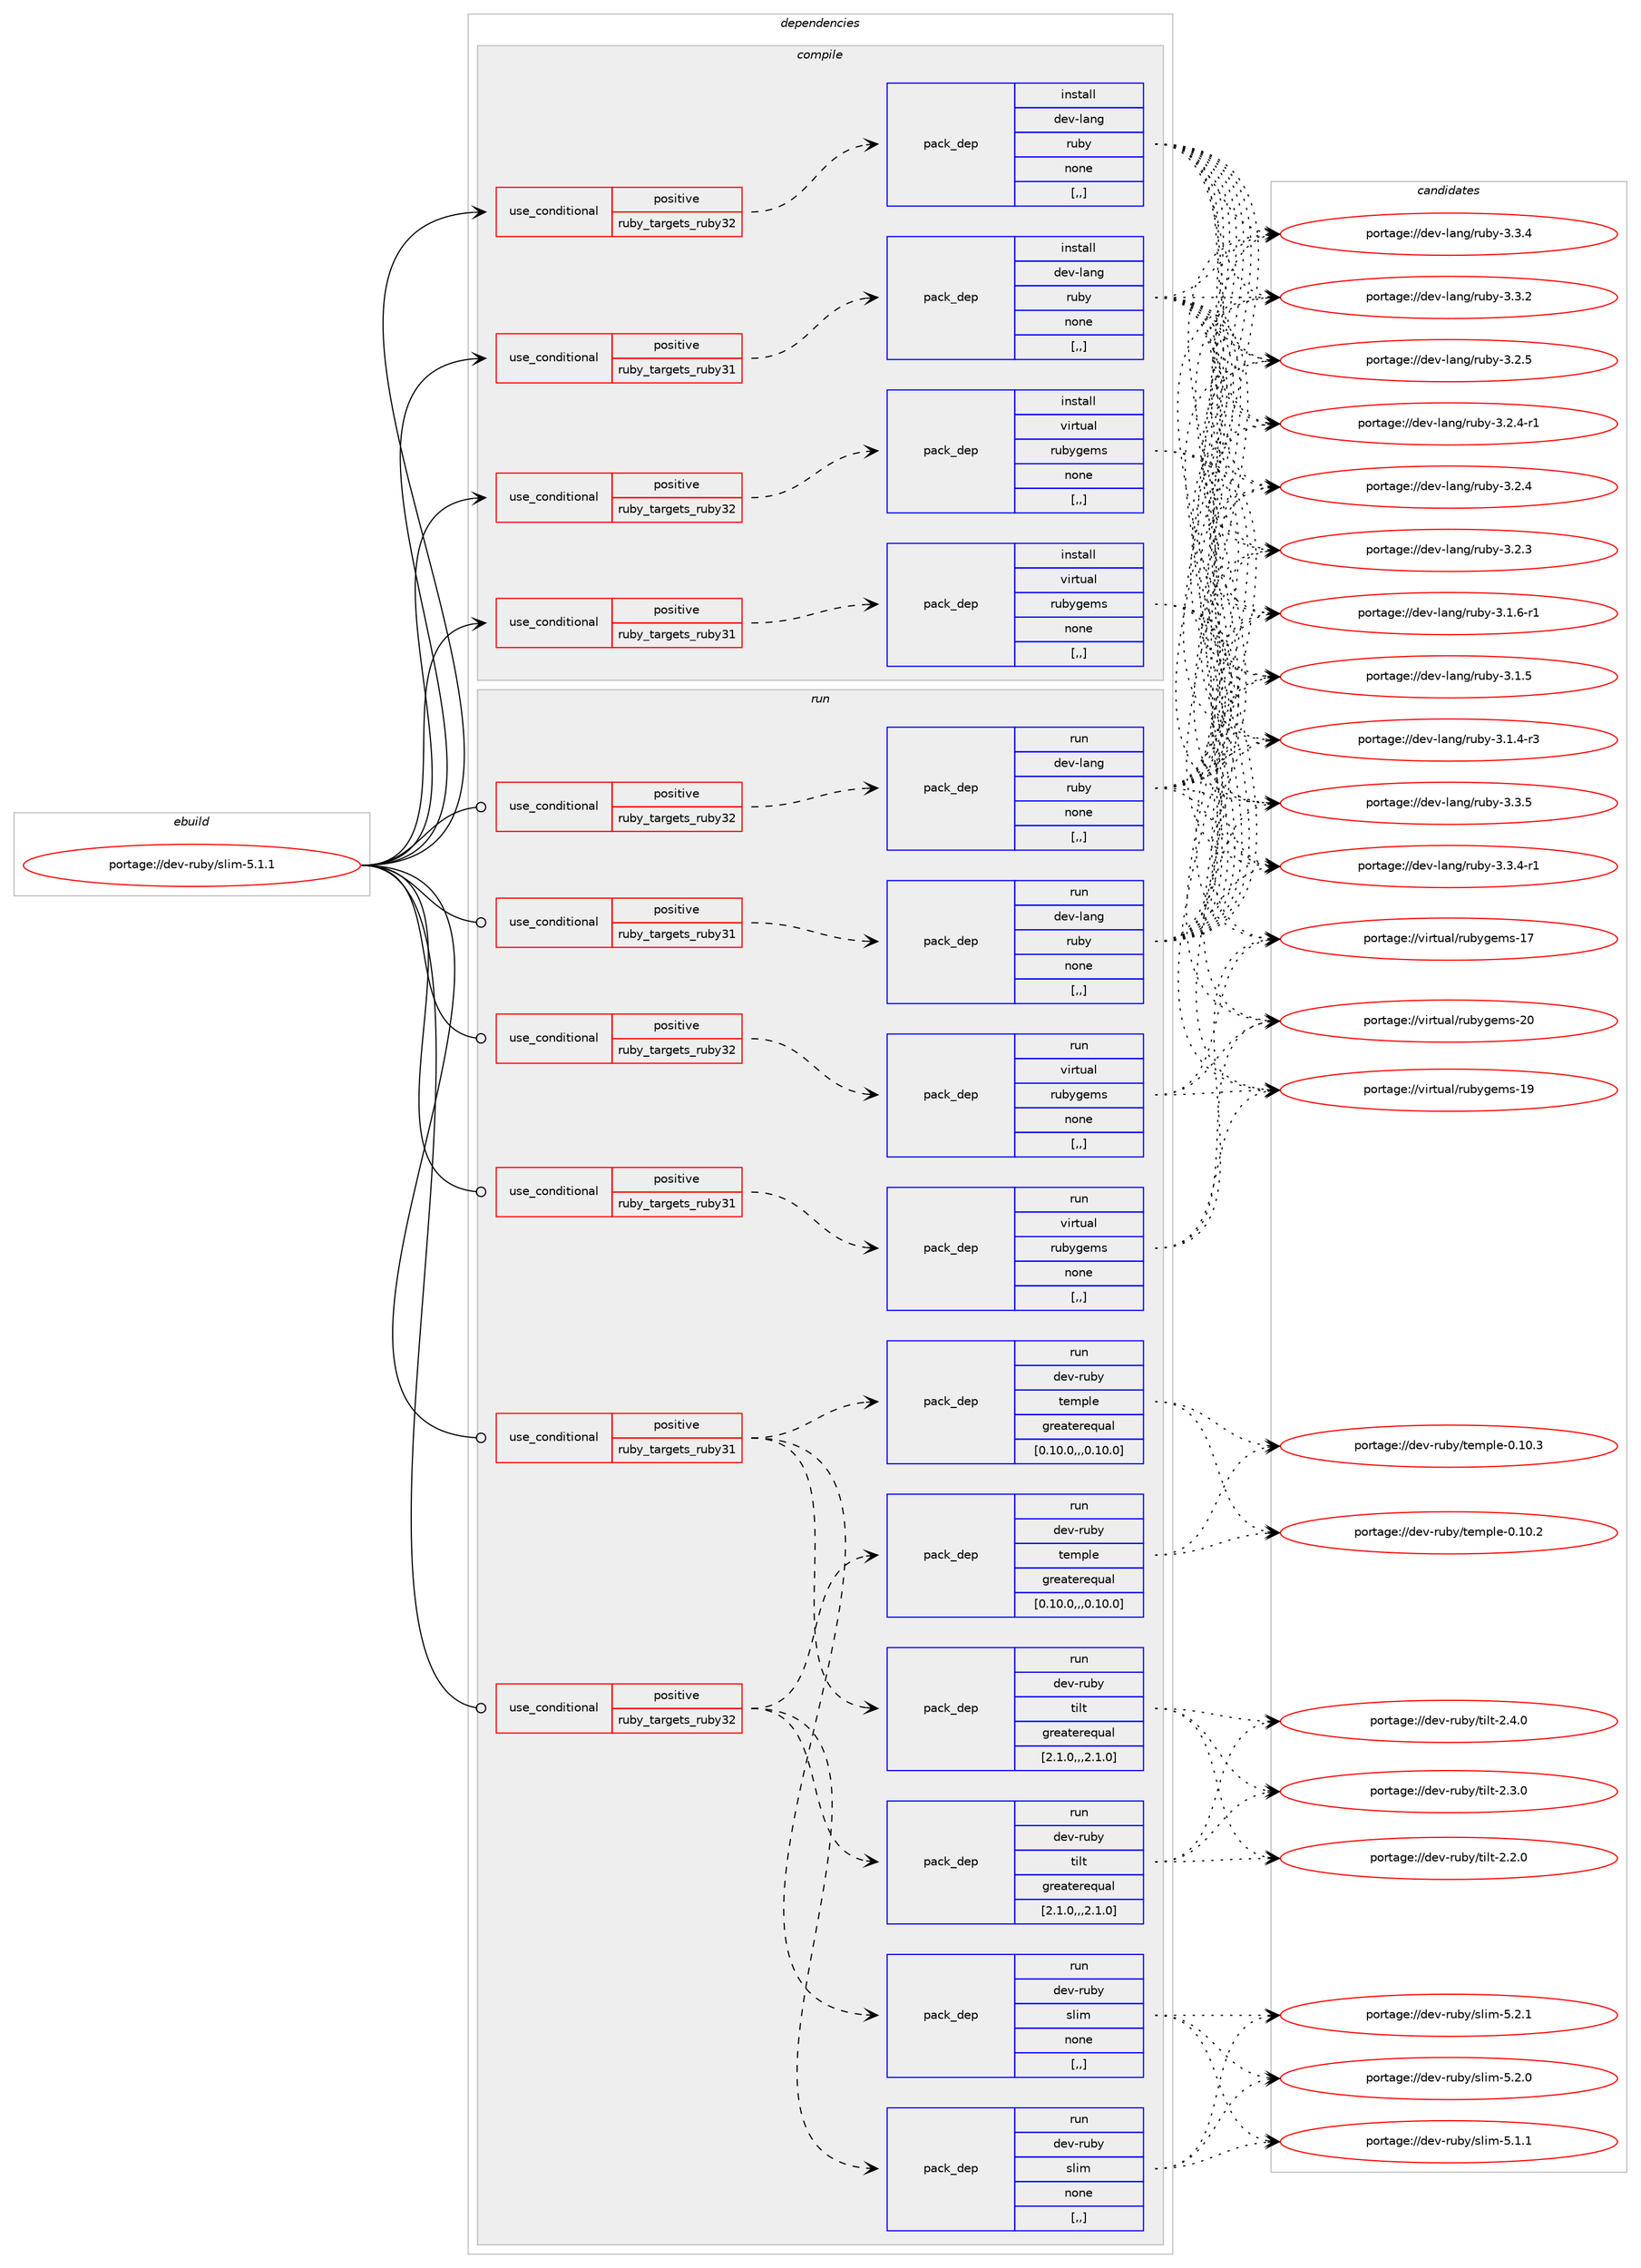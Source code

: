 digraph prolog {

# *************
# Graph options
# *************

newrank=true;
concentrate=true;
compound=true;
graph [rankdir=LR,fontname=Helvetica,fontsize=10,ranksep=1.5];#, ranksep=2.5, nodesep=0.2];
edge  [arrowhead=vee];
node  [fontname=Helvetica,fontsize=10];

# **********
# The ebuild
# **********

subgraph cluster_leftcol {
color=gray;
label=<<i>ebuild</i>>;
id [label="portage://dev-ruby/slim-5.1.1", color=red, width=4, href="../dev-ruby/slim-5.1.1.svg"];
}

# ****************
# The dependencies
# ****************

subgraph cluster_midcol {
color=gray;
label=<<i>dependencies</i>>;
subgraph cluster_compile {
fillcolor="#eeeeee";
style=filled;
label=<<i>compile</i>>;
subgraph cond188017 {
dependency700278 [label=<<TABLE BORDER="0" CELLBORDER="1" CELLSPACING="0" CELLPADDING="4"><TR><TD ROWSPAN="3" CELLPADDING="10">use_conditional</TD></TR><TR><TD>positive</TD></TR><TR><TD>ruby_targets_ruby31</TD></TR></TABLE>>, shape=none, color=red];
subgraph pack507280 {
dependency700279 [label=<<TABLE BORDER="0" CELLBORDER="1" CELLSPACING="0" CELLPADDING="4" WIDTH="220"><TR><TD ROWSPAN="6" CELLPADDING="30">pack_dep</TD></TR><TR><TD WIDTH="110">install</TD></TR><TR><TD>dev-lang</TD></TR><TR><TD>ruby</TD></TR><TR><TD>none</TD></TR><TR><TD>[,,]</TD></TR></TABLE>>, shape=none, color=blue];
}
dependency700278:e -> dependency700279:w [weight=20,style="dashed",arrowhead="vee"];
}
id:e -> dependency700278:w [weight=20,style="solid",arrowhead="vee"];
subgraph cond188018 {
dependency700280 [label=<<TABLE BORDER="0" CELLBORDER="1" CELLSPACING="0" CELLPADDING="4"><TR><TD ROWSPAN="3" CELLPADDING="10">use_conditional</TD></TR><TR><TD>positive</TD></TR><TR><TD>ruby_targets_ruby31</TD></TR></TABLE>>, shape=none, color=red];
subgraph pack507281 {
dependency700281 [label=<<TABLE BORDER="0" CELLBORDER="1" CELLSPACING="0" CELLPADDING="4" WIDTH="220"><TR><TD ROWSPAN="6" CELLPADDING="30">pack_dep</TD></TR><TR><TD WIDTH="110">install</TD></TR><TR><TD>virtual</TD></TR><TR><TD>rubygems</TD></TR><TR><TD>none</TD></TR><TR><TD>[,,]</TD></TR></TABLE>>, shape=none, color=blue];
}
dependency700280:e -> dependency700281:w [weight=20,style="dashed",arrowhead="vee"];
}
id:e -> dependency700280:w [weight=20,style="solid",arrowhead="vee"];
subgraph cond188019 {
dependency700282 [label=<<TABLE BORDER="0" CELLBORDER="1" CELLSPACING="0" CELLPADDING="4"><TR><TD ROWSPAN="3" CELLPADDING="10">use_conditional</TD></TR><TR><TD>positive</TD></TR><TR><TD>ruby_targets_ruby32</TD></TR></TABLE>>, shape=none, color=red];
subgraph pack507282 {
dependency700283 [label=<<TABLE BORDER="0" CELLBORDER="1" CELLSPACING="0" CELLPADDING="4" WIDTH="220"><TR><TD ROWSPAN="6" CELLPADDING="30">pack_dep</TD></TR><TR><TD WIDTH="110">install</TD></TR><TR><TD>dev-lang</TD></TR><TR><TD>ruby</TD></TR><TR><TD>none</TD></TR><TR><TD>[,,]</TD></TR></TABLE>>, shape=none, color=blue];
}
dependency700282:e -> dependency700283:w [weight=20,style="dashed",arrowhead="vee"];
}
id:e -> dependency700282:w [weight=20,style="solid",arrowhead="vee"];
subgraph cond188020 {
dependency700284 [label=<<TABLE BORDER="0" CELLBORDER="1" CELLSPACING="0" CELLPADDING="4"><TR><TD ROWSPAN="3" CELLPADDING="10">use_conditional</TD></TR><TR><TD>positive</TD></TR><TR><TD>ruby_targets_ruby32</TD></TR></TABLE>>, shape=none, color=red];
subgraph pack507283 {
dependency700285 [label=<<TABLE BORDER="0" CELLBORDER="1" CELLSPACING="0" CELLPADDING="4" WIDTH="220"><TR><TD ROWSPAN="6" CELLPADDING="30">pack_dep</TD></TR><TR><TD WIDTH="110">install</TD></TR><TR><TD>virtual</TD></TR><TR><TD>rubygems</TD></TR><TR><TD>none</TD></TR><TR><TD>[,,]</TD></TR></TABLE>>, shape=none, color=blue];
}
dependency700284:e -> dependency700285:w [weight=20,style="dashed",arrowhead="vee"];
}
id:e -> dependency700284:w [weight=20,style="solid",arrowhead="vee"];
}
subgraph cluster_compileandrun {
fillcolor="#eeeeee";
style=filled;
label=<<i>compile and run</i>>;
}
subgraph cluster_run {
fillcolor="#eeeeee";
style=filled;
label=<<i>run</i>>;
subgraph cond188021 {
dependency700286 [label=<<TABLE BORDER="0" CELLBORDER="1" CELLSPACING="0" CELLPADDING="4"><TR><TD ROWSPAN="3" CELLPADDING="10">use_conditional</TD></TR><TR><TD>positive</TD></TR><TR><TD>ruby_targets_ruby31</TD></TR></TABLE>>, shape=none, color=red];
subgraph pack507284 {
dependency700287 [label=<<TABLE BORDER="0" CELLBORDER="1" CELLSPACING="0" CELLPADDING="4" WIDTH="220"><TR><TD ROWSPAN="6" CELLPADDING="30">pack_dep</TD></TR><TR><TD WIDTH="110">run</TD></TR><TR><TD>dev-lang</TD></TR><TR><TD>ruby</TD></TR><TR><TD>none</TD></TR><TR><TD>[,,]</TD></TR></TABLE>>, shape=none, color=blue];
}
dependency700286:e -> dependency700287:w [weight=20,style="dashed",arrowhead="vee"];
}
id:e -> dependency700286:w [weight=20,style="solid",arrowhead="odot"];
subgraph cond188022 {
dependency700288 [label=<<TABLE BORDER="0" CELLBORDER="1" CELLSPACING="0" CELLPADDING="4"><TR><TD ROWSPAN="3" CELLPADDING="10">use_conditional</TD></TR><TR><TD>positive</TD></TR><TR><TD>ruby_targets_ruby31</TD></TR></TABLE>>, shape=none, color=red];
subgraph pack507285 {
dependency700289 [label=<<TABLE BORDER="0" CELLBORDER="1" CELLSPACING="0" CELLPADDING="4" WIDTH="220"><TR><TD ROWSPAN="6" CELLPADDING="30">pack_dep</TD></TR><TR><TD WIDTH="110">run</TD></TR><TR><TD>virtual</TD></TR><TR><TD>rubygems</TD></TR><TR><TD>none</TD></TR><TR><TD>[,,]</TD></TR></TABLE>>, shape=none, color=blue];
}
dependency700288:e -> dependency700289:w [weight=20,style="dashed",arrowhead="vee"];
}
id:e -> dependency700288:w [weight=20,style="solid",arrowhead="odot"];
subgraph cond188023 {
dependency700290 [label=<<TABLE BORDER="0" CELLBORDER="1" CELLSPACING="0" CELLPADDING="4"><TR><TD ROWSPAN="3" CELLPADDING="10">use_conditional</TD></TR><TR><TD>positive</TD></TR><TR><TD>ruby_targets_ruby31</TD></TR></TABLE>>, shape=none, color=red];
subgraph pack507286 {
dependency700291 [label=<<TABLE BORDER="0" CELLBORDER="1" CELLSPACING="0" CELLPADDING="4" WIDTH="220"><TR><TD ROWSPAN="6" CELLPADDING="30">pack_dep</TD></TR><TR><TD WIDTH="110">run</TD></TR><TR><TD>dev-ruby</TD></TR><TR><TD>slim</TD></TR><TR><TD>none</TD></TR><TR><TD>[,,]</TD></TR></TABLE>>, shape=none, color=blue];
}
dependency700290:e -> dependency700291:w [weight=20,style="dashed",arrowhead="vee"];
subgraph pack507287 {
dependency700292 [label=<<TABLE BORDER="0" CELLBORDER="1" CELLSPACING="0" CELLPADDING="4" WIDTH="220"><TR><TD ROWSPAN="6" CELLPADDING="30">pack_dep</TD></TR><TR><TD WIDTH="110">run</TD></TR><TR><TD>dev-ruby</TD></TR><TR><TD>tilt</TD></TR><TR><TD>greaterequal</TD></TR><TR><TD>[2.1.0,,,2.1.0]</TD></TR></TABLE>>, shape=none, color=blue];
}
dependency700290:e -> dependency700292:w [weight=20,style="dashed",arrowhead="vee"];
subgraph pack507288 {
dependency700293 [label=<<TABLE BORDER="0" CELLBORDER="1" CELLSPACING="0" CELLPADDING="4" WIDTH="220"><TR><TD ROWSPAN="6" CELLPADDING="30">pack_dep</TD></TR><TR><TD WIDTH="110">run</TD></TR><TR><TD>dev-ruby</TD></TR><TR><TD>temple</TD></TR><TR><TD>greaterequal</TD></TR><TR><TD>[0.10.0,,,0.10.0]</TD></TR></TABLE>>, shape=none, color=blue];
}
dependency700290:e -> dependency700293:w [weight=20,style="dashed",arrowhead="vee"];
}
id:e -> dependency700290:w [weight=20,style="solid",arrowhead="odot"];
subgraph cond188024 {
dependency700294 [label=<<TABLE BORDER="0" CELLBORDER="1" CELLSPACING="0" CELLPADDING="4"><TR><TD ROWSPAN="3" CELLPADDING="10">use_conditional</TD></TR><TR><TD>positive</TD></TR><TR><TD>ruby_targets_ruby32</TD></TR></TABLE>>, shape=none, color=red];
subgraph pack507289 {
dependency700295 [label=<<TABLE BORDER="0" CELLBORDER="1" CELLSPACING="0" CELLPADDING="4" WIDTH="220"><TR><TD ROWSPAN="6" CELLPADDING="30">pack_dep</TD></TR><TR><TD WIDTH="110">run</TD></TR><TR><TD>dev-lang</TD></TR><TR><TD>ruby</TD></TR><TR><TD>none</TD></TR><TR><TD>[,,]</TD></TR></TABLE>>, shape=none, color=blue];
}
dependency700294:e -> dependency700295:w [weight=20,style="dashed",arrowhead="vee"];
}
id:e -> dependency700294:w [weight=20,style="solid",arrowhead="odot"];
subgraph cond188025 {
dependency700296 [label=<<TABLE BORDER="0" CELLBORDER="1" CELLSPACING="0" CELLPADDING="4"><TR><TD ROWSPAN="3" CELLPADDING="10">use_conditional</TD></TR><TR><TD>positive</TD></TR><TR><TD>ruby_targets_ruby32</TD></TR></TABLE>>, shape=none, color=red];
subgraph pack507290 {
dependency700297 [label=<<TABLE BORDER="0" CELLBORDER="1" CELLSPACING="0" CELLPADDING="4" WIDTH="220"><TR><TD ROWSPAN="6" CELLPADDING="30">pack_dep</TD></TR><TR><TD WIDTH="110">run</TD></TR><TR><TD>virtual</TD></TR><TR><TD>rubygems</TD></TR><TR><TD>none</TD></TR><TR><TD>[,,]</TD></TR></TABLE>>, shape=none, color=blue];
}
dependency700296:e -> dependency700297:w [weight=20,style="dashed",arrowhead="vee"];
}
id:e -> dependency700296:w [weight=20,style="solid",arrowhead="odot"];
subgraph cond188026 {
dependency700298 [label=<<TABLE BORDER="0" CELLBORDER="1" CELLSPACING="0" CELLPADDING="4"><TR><TD ROWSPAN="3" CELLPADDING="10">use_conditional</TD></TR><TR><TD>positive</TD></TR><TR><TD>ruby_targets_ruby32</TD></TR></TABLE>>, shape=none, color=red];
subgraph pack507291 {
dependency700299 [label=<<TABLE BORDER="0" CELLBORDER="1" CELLSPACING="0" CELLPADDING="4" WIDTH="220"><TR><TD ROWSPAN="6" CELLPADDING="30">pack_dep</TD></TR><TR><TD WIDTH="110">run</TD></TR><TR><TD>dev-ruby</TD></TR><TR><TD>slim</TD></TR><TR><TD>none</TD></TR><TR><TD>[,,]</TD></TR></TABLE>>, shape=none, color=blue];
}
dependency700298:e -> dependency700299:w [weight=20,style="dashed",arrowhead="vee"];
subgraph pack507292 {
dependency700300 [label=<<TABLE BORDER="0" CELLBORDER="1" CELLSPACING="0" CELLPADDING="4" WIDTH="220"><TR><TD ROWSPAN="6" CELLPADDING="30">pack_dep</TD></TR><TR><TD WIDTH="110">run</TD></TR><TR><TD>dev-ruby</TD></TR><TR><TD>tilt</TD></TR><TR><TD>greaterequal</TD></TR><TR><TD>[2.1.0,,,2.1.0]</TD></TR></TABLE>>, shape=none, color=blue];
}
dependency700298:e -> dependency700300:w [weight=20,style="dashed",arrowhead="vee"];
subgraph pack507293 {
dependency700301 [label=<<TABLE BORDER="0" CELLBORDER="1" CELLSPACING="0" CELLPADDING="4" WIDTH="220"><TR><TD ROWSPAN="6" CELLPADDING="30">pack_dep</TD></TR><TR><TD WIDTH="110">run</TD></TR><TR><TD>dev-ruby</TD></TR><TR><TD>temple</TD></TR><TR><TD>greaterequal</TD></TR><TR><TD>[0.10.0,,,0.10.0]</TD></TR></TABLE>>, shape=none, color=blue];
}
dependency700298:e -> dependency700301:w [weight=20,style="dashed",arrowhead="vee"];
}
id:e -> dependency700298:w [weight=20,style="solid",arrowhead="odot"];
}
}

# **************
# The candidates
# **************

subgraph cluster_choices {
rank=same;
color=gray;
label=<<i>candidates</i>>;

subgraph choice507280 {
color=black;
nodesep=1;
choice10010111845108971101034711411798121455146514653 [label="portage://dev-lang/ruby-3.3.5", color=red, width=4,href="../dev-lang/ruby-3.3.5.svg"];
choice100101118451089711010347114117981214551465146524511449 [label="portage://dev-lang/ruby-3.3.4-r1", color=red, width=4,href="../dev-lang/ruby-3.3.4-r1.svg"];
choice10010111845108971101034711411798121455146514652 [label="portage://dev-lang/ruby-3.3.4", color=red, width=4,href="../dev-lang/ruby-3.3.4.svg"];
choice10010111845108971101034711411798121455146514650 [label="portage://dev-lang/ruby-3.3.2", color=red, width=4,href="../dev-lang/ruby-3.3.2.svg"];
choice10010111845108971101034711411798121455146504653 [label="portage://dev-lang/ruby-3.2.5", color=red, width=4,href="../dev-lang/ruby-3.2.5.svg"];
choice100101118451089711010347114117981214551465046524511449 [label="portage://dev-lang/ruby-3.2.4-r1", color=red, width=4,href="../dev-lang/ruby-3.2.4-r1.svg"];
choice10010111845108971101034711411798121455146504652 [label="portage://dev-lang/ruby-3.2.4", color=red, width=4,href="../dev-lang/ruby-3.2.4.svg"];
choice10010111845108971101034711411798121455146504651 [label="portage://dev-lang/ruby-3.2.3", color=red, width=4,href="../dev-lang/ruby-3.2.3.svg"];
choice100101118451089711010347114117981214551464946544511449 [label="portage://dev-lang/ruby-3.1.6-r1", color=red, width=4,href="../dev-lang/ruby-3.1.6-r1.svg"];
choice10010111845108971101034711411798121455146494653 [label="portage://dev-lang/ruby-3.1.5", color=red, width=4,href="../dev-lang/ruby-3.1.5.svg"];
choice100101118451089711010347114117981214551464946524511451 [label="portage://dev-lang/ruby-3.1.4-r3", color=red, width=4,href="../dev-lang/ruby-3.1.4-r3.svg"];
dependency700279:e -> choice10010111845108971101034711411798121455146514653:w [style=dotted,weight="100"];
dependency700279:e -> choice100101118451089711010347114117981214551465146524511449:w [style=dotted,weight="100"];
dependency700279:e -> choice10010111845108971101034711411798121455146514652:w [style=dotted,weight="100"];
dependency700279:e -> choice10010111845108971101034711411798121455146514650:w [style=dotted,weight="100"];
dependency700279:e -> choice10010111845108971101034711411798121455146504653:w [style=dotted,weight="100"];
dependency700279:e -> choice100101118451089711010347114117981214551465046524511449:w [style=dotted,weight="100"];
dependency700279:e -> choice10010111845108971101034711411798121455146504652:w [style=dotted,weight="100"];
dependency700279:e -> choice10010111845108971101034711411798121455146504651:w [style=dotted,weight="100"];
dependency700279:e -> choice100101118451089711010347114117981214551464946544511449:w [style=dotted,weight="100"];
dependency700279:e -> choice10010111845108971101034711411798121455146494653:w [style=dotted,weight="100"];
dependency700279:e -> choice100101118451089711010347114117981214551464946524511451:w [style=dotted,weight="100"];
}
subgraph choice507281 {
color=black;
nodesep=1;
choice118105114116117971084711411798121103101109115455048 [label="portage://virtual/rubygems-20", color=red, width=4,href="../virtual/rubygems-20.svg"];
choice118105114116117971084711411798121103101109115454957 [label="portage://virtual/rubygems-19", color=red, width=4,href="../virtual/rubygems-19.svg"];
choice118105114116117971084711411798121103101109115454955 [label="portage://virtual/rubygems-17", color=red, width=4,href="../virtual/rubygems-17.svg"];
dependency700281:e -> choice118105114116117971084711411798121103101109115455048:w [style=dotted,weight="100"];
dependency700281:e -> choice118105114116117971084711411798121103101109115454957:w [style=dotted,weight="100"];
dependency700281:e -> choice118105114116117971084711411798121103101109115454955:w [style=dotted,weight="100"];
}
subgraph choice507282 {
color=black;
nodesep=1;
choice10010111845108971101034711411798121455146514653 [label="portage://dev-lang/ruby-3.3.5", color=red, width=4,href="../dev-lang/ruby-3.3.5.svg"];
choice100101118451089711010347114117981214551465146524511449 [label="portage://dev-lang/ruby-3.3.4-r1", color=red, width=4,href="../dev-lang/ruby-3.3.4-r1.svg"];
choice10010111845108971101034711411798121455146514652 [label="portage://dev-lang/ruby-3.3.4", color=red, width=4,href="../dev-lang/ruby-3.3.4.svg"];
choice10010111845108971101034711411798121455146514650 [label="portage://dev-lang/ruby-3.3.2", color=red, width=4,href="../dev-lang/ruby-3.3.2.svg"];
choice10010111845108971101034711411798121455146504653 [label="portage://dev-lang/ruby-3.2.5", color=red, width=4,href="../dev-lang/ruby-3.2.5.svg"];
choice100101118451089711010347114117981214551465046524511449 [label="portage://dev-lang/ruby-3.2.4-r1", color=red, width=4,href="../dev-lang/ruby-3.2.4-r1.svg"];
choice10010111845108971101034711411798121455146504652 [label="portage://dev-lang/ruby-3.2.4", color=red, width=4,href="../dev-lang/ruby-3.2.4.svg"];
choice10010111845108971101034711411798121455146504651 [label="portage://dev-lang/ruby-3.2.3", color=red, width=4,href="../dev-lang/ruby-3.2.3.svg"];
choice100101118451089711010347114117981214551464946544511449 [label="portage://dev-lang/ruby-3.1.6-r1", color=red, width=4,href="../dev-lang/ruby-3.1.6-r1.svg"];
choice10010111845108971101034711411798121455146494653 [label="portage://dev-lang/ruby-3.1.5", color=red, width=4,href="../dev-lang/ruby-3.1.5.svg"];
choice100101118451089711010347114117981214551464946524511451 [label="portage://dev-lang/ruby-3.1.4-r3", color=red, width=4,href="../dev-lang/ruby-3.1.4-r3.svg"];
dependency700283:e -> choice10010111845108971101034711411798121455146514653:w [style=dotted,weight="100"];
dependency700283:e -> choice100101118451089711010347114117981214551465146524511449:w [style=dotted,weight="100"];
dependency700283:e -> choice10010111845108971101034711411798121455146514652:w [style=dotted,weight="100"];
dependency700283:e -> choice10010111845108971101034711411798121455146514650:w [style=dotted,weight="100"];
dependency700283:e -> choice10010111845108971101034711411798121455146504653:w [style=dotted,weight="100"];
dependency700283:e -> choice100101118451089711010347114117981214551465046524511449:w [style=dotted,weight="100"];
dependency700283:e -> choice10010111845108971101034711411798121455146504652:w [style=dotted,weight="100"];
dependency700283:e -> choice10010111845108971101034711411798121455146504651:w [style=dotted,weight="100"];
dependency700283:e -> choice100101118451089711010347114117981214551464946544511449:w [style=dotted,weight="100"];
dependency700283:e -> choice10010111845108971101034711411798121455146494653:w [style=dotted,weight="100"];
dependency700283:e -> choice100101118451089711010347114117981214551464946524511451:w [style=dotted,weight="100"];
}
subgraph choice507283 {
color=black;
nodesep=1;
choice118105114116117971084711411798121103101109115455048 [label="portage://virtual/rubygems-20", color=red, width=4,href="../virtual/rubygems-20.svg"];
choice118105114116117971084711411798121103101109115454957 [label="portage://virtual/rubygems-19", color=red, width=4,href="../virtual/rubygems-19.svg"];
choice118105114116117971084711411798121103101109115454955 [label="portage://virtual/rubygems-17", color=red, width=4,href="../virtual/rubygems-17.svg"];
dependency700285:e -> choice118105114116117971084711411798121103101109115455048:w [style=dotted,weight="100"];
dependency700285:e -> choice118105114116117971084711411798121103101109115454957:w [style=dotted,weight="100"];
dependency700285:e -> choice118105114116117971084711411798121103101109115454955:w [style=dotted,weight="100"];
}
subgraph choice507284 {
color=black;
nodesep=1;
choice10010111845108971101034711411798121455146514653 [label="portage://dev-lang/ruby-3.3.5", color=red, width=4,href="../dev-lang/ruby-3.3.5.svg"];
choice100101118451089711010347114117981214551465146524511449 [label="portage://dev-lang/ruby-3.3.4-r1", color=red, width=4,href="../dev-lang/ruby-3.3.4-r1.svg"];
choice10010111845108971101034711411798121455146514652 [label="portage://dev-lang/ruby-3.3.4", color=red, width=4,href="../dev-lang/ruby-3.3.4.svg"];
choice10010111845108971101034711411798121455146514650 [label="portage://dev-lang/ruby-3.3.2", color=red, width=4,href="../dev-lang/ruby-3.3.2.svg"];
choice10010111845108971101034711411798121455146504653 [label="portage://dev-lang/ruby-3.2.5", color=red, width=4,href="../dev-lang/ruby-3.2.5.svg"];
choice100101118451089711010347114117981214551465046524511449 [label="portage://dev-lang/ruby-3.2.4-r1", color=red, width=4,href="../dev-lang/ruby-3.2.4-r1.svg"];
choice10010111845108971101034711411798121455146504652 [label="portage://dev-lang/ruby-3.2.4", color=red, width=4,href="../dev-lang/ruby-3.2.4.svg"];
choice10010111845108971101034711411798121455146504651 [label="portage://dev-lang/ruby-3.2.3", color=red, width=4,href="../dev-lang/ruby-3.2.3.svg"];
choice100101118451089711010347114117981214551464946544511449 [label="portage://dev-lang/ruby-3.1.6-r1", color=red, width=4,href="../dev-lang/ruby-3.1.6-r1.svg"];
choice10010111845108971101034711411798121455146494653 [label="portage://dev-lang/ruby-3.1.5", color=red, width=4,href="../dev-lang/ruby-3.1.5.svg"];
choice100101118451089711010347114117981214551464946524511451 [label="portage://dev-lang/ruby-3.1.4-r3", color=red, width=4,href="../dev-lang/ruby-3.1.4-r3.svg"];
dependency700287:e -> choice10010111845108971101034711411798121455146514653:w [style=dotted,weight="100"];
dependency700287:e -> choice100101118451089711010347114117981214551465146524511449:w [style=dotted,weight="100"];
dependency700287:e -> choice10010111845108971101034711411798121455146514652:w [style=dotted,weight="100"];
dependency700287:e -> choice10010111845108971101034711411798121455146514650:w [style=dotted,weight="100"];
dependency700287:e -> choice10010111845108971101034711411798121455146504653:w [style=dotted,weight="100"];
dependency700287:e -> choice100101118451089711010347114117981214551465046524511449:w [style=dotted,weight="100"];
dependency700287:e -> choice10010111845108971101034711411798121455146504652:w [style=dotted,weight="100"];
dependency700287:e -> choice10010111845108971101034711411798121455146504651:w [style=dotted,weight="100"];
dependency700287:e -> choice100101118451089711010347114117981214551464946544511449:w [style=dotted,weight="100"];
dependency700287:e -> choice10010111845108971101034711411798121455146494653:w [style=dotted,weight="100"];
dependency700287:e -> choice100101118451089711010347114117981214551464946524511451:w [style=dotted,weight="100"];
}
subgraph choice507285 {
color=black;
nodesep=1;
choice118105114116117971084711411798121103101109115455048 [label="portage://virtual/rubygems-20", color=red, width=4,href="../virtual/rubygems-20.svg"];
choice118105114116117971084711411798121103101109115454957 [label="portage://virtual/rubygems-19", color=red, width=4,href="../virtual/rubygems-19.svg"];
choice118105114116117971084711411798121103101109115454955 [label="portage://virtual/rubygems-17", color=red, width=4,href="../virtual/rubygems-17.svg"];
dependency700289:e -> choice118105114116117971084711411798121103101109115455048:w [style=dotted,weight="100"];
dependency700289:e -> choice118105114116117971084711411798121103101109115454957:w [style=dotted,weight="100"];
dependency700289:e -> choice118105114116117971084711411798121103101109115454955:w [style=dotted,weight="100"];
}
subgraph choice507286 {
color=black;
nodesep=1;
choice100101118451141179812147115108105109455346504649 [label="portage://dev-ruby/slim-5.2.1", color=red, width=4,href="../dev-ruby/slim-5.2.1.svg"];
choice100101118451141179812147115108105109455346504648 [label="portage://dev-ruby/slim-5.2.0", color=red, width=4,href="../dev-ruby/slim-5.2.0.svg"];
choice100101118451141179812147115108105109455346494649 [label="portage://dev-ruby/slim-5.1.1", color=red, width=4,href="../dev-ruby/slim-5.1.1.svg"];
dependency700291:e -> choice100101118451141179812147115108105109455346504649:w [style=dotted,weight="100"];
dependency700291:e -> choice100101118451141179812147115108105109455346504648:w [style=dotted,weight="100"];
dependency700291:e -> choice100101118451141179812147115108105109455346494649:w [style=dotted,weight="100"];
}
subgraph choice507287 {
color=black;
nodesep=1;
choice100101118451141179812147116105108116455046524648 [label="portage://dev-ruby/tilt-2.4.0", color=red, width=4,href="../dev-ruby/tilt-2.4.0.svg"];
choice100101118451141179812147116105108116455046514648 [label="portage://dev-ruby/tilt-2.3.0", color=red, width=4,href="../dev-ruby/tilt-2.3.0.svg"];
choice100101118451141179812147116105108116455046504648 [label="portage://dev-ruby/tilt-2.2.0", color=red, width=4,href="../dev-ruby/tilt-2.2.0.svg"];
dependency700292:e -> choice100101118451141179812147116105108116455046524648:w [style=dotted,weight="100"];
dependency700292:e -> choice100101118451141179812147116105108116455046514648:w [style=dotted,weight="100"];
dependency700292:e -> choice100101118451141179812147116105108116455046504648:w [style=dotted,weight="100"];
}
subgraph choice507288 {
color=black;
nodesep=1;
choice10010111845114117981214711610110911210810145484649484651 [label="portage://dev-ruby/temple-0.10.3", color=red, width=4,href="../dev-ruby/temple-0.10.3.svg"];
choice10010111845114117981214711610110911210810145484649484650 [label="portage://dev-ruby/temple-0.10.2", color=red, width=4,href="../dev-ruby/temple-0.10.2.svg"];
dependency700293:e -> choice10010111845114117981214711610110911210810145484649484651:w [style=dotted,weight="100"];
dependency700293:e -> choice10010111845114117981214711610110911210810145484649484650:w [style=dotted,weight="100"];
}
subgraph choice507289 {
color=black;
nodesep=1;
choice10010111845108971101034711411798121455146514653 [label="portage://dev-lang/ruby-3.3.5", color=red, width=4,href="../dev-lang/ruby-3.3.5.svg"];
choice100101118451089711010347114117981214551465146524511449 [label="portage://dev-lang/ruby-3.3.4-r1", color=red, width=4,href="../dev-lang/ruby-3.3.4-r1.svg"];
choice10010111845108971101034711411798121455146514652 [label="portage://dev-lang/ruby-3.3.4", color=red, width=4,href="../dev-lang/ruby-3.3.4.svg"];
choice10010111845108971101034711411798121455146514650 [label="portage://dev-lang/ruby-3.3.2", color=red, width=4,href="../dev-lang/ruby-3.3.2.svg"];
choice10010111845108971101034711411798121455146504653 [label="portage://dev-lang/ruby-3.2.5", color=red, width=4,href="../dev-lang/ruby-3.2.5.svg"];
choice100101118451089711010347114117981214551465046524511449 [label="portage://dev-lang/ruby-3.2.4-r1", color=red, width=4,href="../dev-lang/ruby-3.2.4-r1.svg"];
choice10010111845108971101034711411798121455146504652 [label="portage://dev-lang/ruby-3.2.4", color=red, width=4,href="../dev-lang/ruby-3.2.4.svg"];
choice10010111845108971101034711411798121455146504651 [label="portage://dev-lang/ruby-3.2.3", color=red, width=4,href="../dev-lang/ruby-3.2.3.svg"];
choice100101118451089711010347114117981214551464946544511449 [label="portage://dev-lang/ruby-3.1.6-r1", color=red, width=4,href="../dev-lang/ruby-3.1.6-r1.svg"];
choice10010111845108971101034711411798121455146494653 [label="portage://dev-lang/ruby-3.1.5", color=red, width=4,href="../dev-lang/ruby-3.1.5.svg"];
choice100101118451089711010347114117981214551464946524511451 [label="portage://dev-lang/ruby-3.1.4-r3", color=red, width=4,href="../dev-lang/ruby-3.1.4-r3.svg"];
dependency700295:e -> choice10010111845108971101034711411798121455146514653:w [style=dotted,weight="100"];
dependency700295:e -> choice100101118451089711010347114117981214551465146524511449:w [style=dotted,weight="100"];
dependency700295:e -> choice10010111845108971101034711411798121455146514652:w [style=dotted,weight="100"];
dependency700295:e -> choice10010111845108971101034711411798121455146514650:w [style=dotted,weight="100"];
dependency700295:e -> choice10010111845108971101034711411798121455146504653:w [style=dotted,weight="100"];
dependency700295:e -> choice100101118451089711010347114117981214551465046524511449:w [style=dotted,weight="100"];
dependency700295:e -> choice10010111845108971101034711411798121455146504652:w [style=dotted,weight="100"];
dependency700295:e -> choice10010111845108971101034711411798121455146504651:w [style=dotted,weight="100"];
dependency700295:e -> choice100101118451089711010347114117981214551464946544511449:w [style=dotted,weight="100"];
dependency700295:e -> choice10010111845108971101034711411798121455146494653:w [style=dotted,weight="100"];
dependency700295:e -> choice100101118451089711010347114117981214551464946524511451:w [style=dotted,weight="100"];
}
subgraph choice507290 {
color=black;
nodesep=1;
choice118105114116117971084711411798121103101109115455048 [label="portage://virtual/rubygems-20", color=red, width=4,href="../virtual/rubygems-20.svg"];
choice118105114116117971084711411798121103101109115454957 [label="portage://virtual/rubygems-19", color=red, width=4,href="../virtual/rubygems-19.svg"];
choice118105114116117971084711411798121103101109115454955 [label="portage://virtual/rubygems-17", color=red, width=4,href="../virtual/rubygems-17.svg"];
dependency700297:e -> choice118105114116117971084711411798121103101109115455048:w [style=dotted,weight="100"];
dependency700297:e -> choice118105114116117971084711411798121103101109115454957:w [style=dotted,weight="100"];
dependency700297:e -> choice118105114116117971084711411798121103101109115454955:w [style=dotted,weight="100"];
}
subgraph choice507291 {
color=black;
nodesep=1;
choice100101118451141179812147115108105109455346504649 [label="portage://dev-ruby/slim-5.2.1", color=red, width=4,href="../dev-ruby/slim-5.2.1.svg"];
choice100101118451141179812147115108105109455346504648 [label="portage://dev-ruby/slim-5.2.0", color=red, width=4,href="../dev-ruby/slim-5.2.0.svg"];
choice100101118451141179812147115108105109455346494649 [label="portage://dev-ruby/slim-5.1.1", color=red, width=4,href="../dev-ruby/slim-5.1.1.svg"];
dependency700299:e -> choice100101118451141179812147115108105109455346504649:w [style=dotted,weight="100"];
dependency700299:e -> choice100101118451141179812147115108105109455346504648:w [style=dotted,weight="100"];
dependency700299:e -> choice100101118451141179812147115108105109455346494649:w [style=dotted,weight="100"];
}
subgraph choice507292 {
color=black;
nodesep=1;
choice100101118451141179812147116105108116455046524648 [label="portage://dev-ruby/tilt-2.4.0", color=red, width=4,href="../dev-ruby/tilt-2.4.0.svg"];
choice100101118451141179812147116105108116455046514648 [label="portage://dev-ruby/tilt-2.3.0", color=red, width=4,href="../dev-ruby/tilt-2.3.0.svg"];
choice100101118451141179812147116105108116455046504648 [label="portage://dev-ruby/tilt-2.2.0", color=red, width=4,href="../dev-ruby/tilt-2.2.0.svg"];
dependency700300:e -> choice100101118451141179812147116105108116455046524648:w [style=dotted,weight="100"];
dependency700300:e -> choice100101118451141179812147116105108116455046514648:w [style=dotted,weight="100"];
dependency700300:e -> choice100101118451141179812147116105108116455046504648:w [style=dotted,weight="100"];
}
subgraph choice507293 {
color=black;
nodesep=1;
choice10010111845114117981214711610110911210810145484649484651 [label="portage://dev-ruby/temple-0.10.3", color=red, width=4,href="../dev-ruby/temple-0.10.3.svg"];
choice10010111845114117981214711610110911210810145484649484650 [label="portage://dev-ruby/temple-0.10.2", color=red, width=4,href="../dev-ruby/temple-0.10.2.svg"];
dependency700301:e -> choice10010111845114117981214711610110911210810145484649484651:w [style=dotted,weight="100"];
dependency700301:e -> choice10010111845114117981214711610110911210810145484649484650:w [style=dotted,weight="100"];
}
}

}
